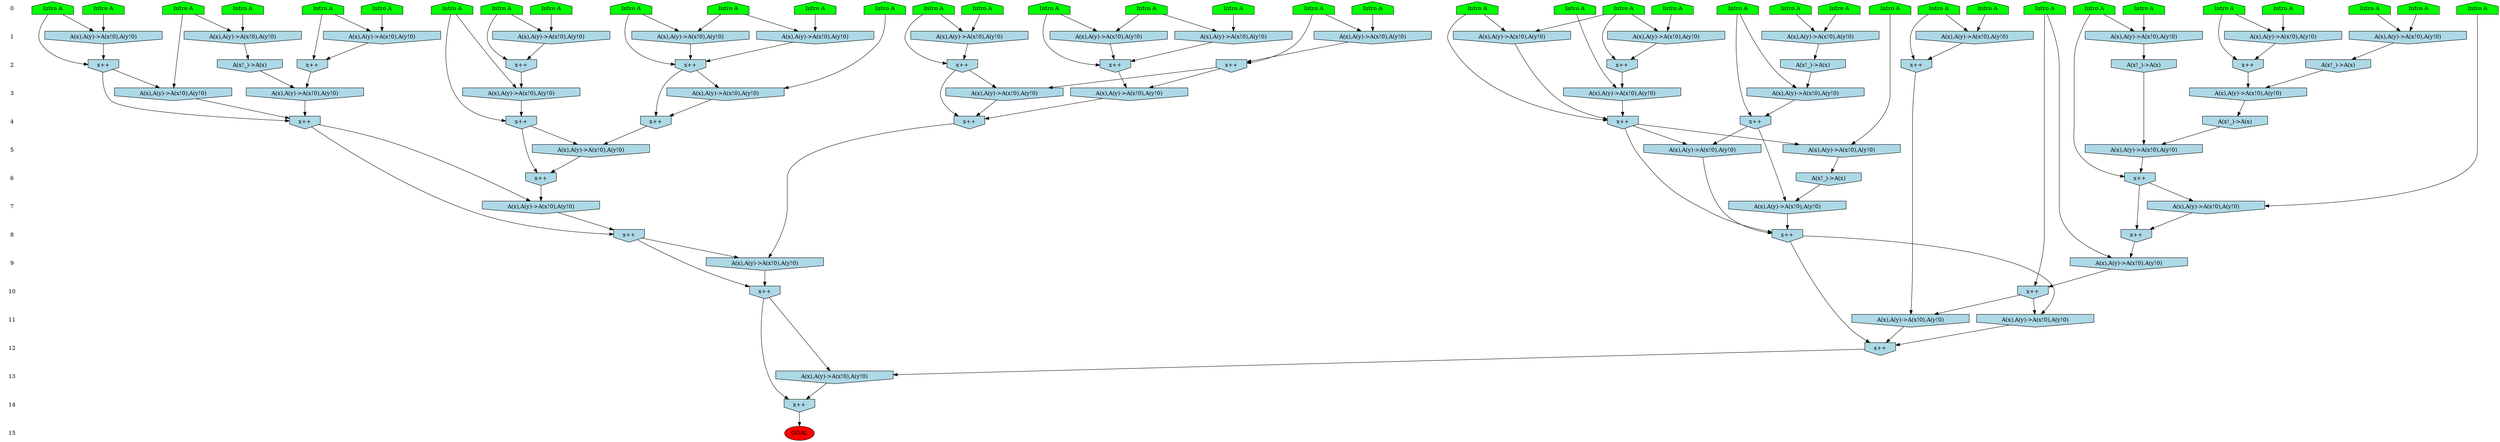 /* Compression of 1 causal flows obtained in average at 2.640373E+00 t.u */
/* Compressed causal flows were: [812] */
digraph G{
 ranksep=.5 ; 
{ rank = same ; "0" [shape=plaintext] ; node_1 [label ="Intro A", shape=house, style=filled, fillcolor=green] ;
node_2 [label ="Intro A", shape=house, style=filled, fillcolor=green] ;
node_3 [label ="Intro A", shape=house, style=filled, fillcolor=green] ;
node_4 [label ="Intro A", shape=house, style=filled, fillcolor=green] ;
node_5 [label ="Intro A", shape=house, style=filled, fillcolor=green] ;
node_6 [label ="Intro A", shape=house, style=filled, fillcolor=green] ;
node_7 [label ="Intro A", shape=house, style=filled, fillcolor=green] ;
node_8 [label ="Intro A", shape=house, style=filled, fillcolor=green] ;
node_9 [label ="Intro A", shape=house, style=filled, fillcolor=green] ;
node_10 [label ="Intro A", shape=house, style=filled, fillcolor=green] ;
node_11 [label ="Intro A", shape=house, style=filled, fillcolor=green] ;
node_12 [label ="Intro A", shape=house, style=filled, fillcolor=green] ;
node_13 [label ="Intro A", shape=house, style=filled, fillcolor=green] ;
node_14 [label ="Intro A", shape=house, style=filled, fillcolor=green] ;
node_15 [label ="Intro A", shape=house, style=filled, fillcolor=green] ;
node_16 [label ="Intro A", shape=house, style=filled, fillcolor=green] ;
node_17 [label ="Intro A", shape=house, style=filled, fillcolor=green] ;
node_18 [label ="Intro A", shape=house, style=filled, fillcolor=green] ;
node_19 [label ="Intro A", shape=house, style=filled, fillcolor=green] ;
node_20 [label ="Intro A", shape=house, style=filled, fillcolor=green] ;
node_21 [label ="Intro A", shape=house, style=filled, fillcolor=green] ;
node_22 [label ="Intro A", shape=house, style=filled, fillcolor=green] ;
node_23 [label ="Intro A", shape=house, style=filled, fillcolor=green] ;
node_24 [label ="Intro A", shape=house, style=filled, fillcolor=green] ;
node_25 [label ="Intro A", shape=house, style=filled, fillcolor=green] ;
node_26 [label ="Intro A", shape=house, style=filled, fillcolor=green] ;
node_27 [label ="Intro A", shape=house, style=filled, fillcolor=green] ;
node_28 [label ="Intro A", shape=house, style=filled, fillcolor=green] ;
node_29 [label ="Intro A", shape=house, style=filled, fillcolor=green] ;
node_30 [label ="Intro A", shape=house, style=filled, fillcolor=green] ;
node_31 [label ="Intro A", shape=house, style=filled, fillcolor=green] ;
node_32 [label ="Intro A", shape=house, style=filled, fillcolor=green] ;
node_33 [label ="Intro A", shape=house, style=filled, fillcolor=green] ;
node_34 [label ="Intro A", shape=house, style=filled, fillcolor=green] ;
node_35 [label ="Intro A", shape=house, style=filled, fillcolor=green] ;
node_36 [label ="Intro A", shape=house, style=filled, fillcolor=green] ;
node_37 [label ="Intro A", shape=house, style=filled, fillcolor=green] ;
node_38 [label ="Intro A", shape=house, style=filled, fillcolor=green] ;
}
{ rank = same ; "1" [shape=plaintext] ; node_39 [label="A(x),A(y)->A(x!0),A(y!0)", shape=invhouse, style=filled, fillcolor = lightblue] ;
node_40 [label="A(x),A(y)->A(x!0),A(y!0)", shape=invhouse, style=filled, fillcolor = lightblue] ;
node_41 [label="A(x),A(y)->A(x!0),A(y!0)", shape=invhouse, style=filled, fillcolor = lightblue] ;
node_42 [label="A(x),A(y)->A(x!0),A(y!0)", shape=invhouse, style=filled, fillcolor = lightblue] ;
node_43 [label="A(x),A(y)->A(x!0),A(y!0)", shape=invhouse, style=filled, fillcolor = lightblue] ;
node_44 [label="A(x),A(y)->A(x!0),A(y!0)", shape=invhouse, style=filled, fillcolor = lightblue] ;
node_46 [label="A(x),A(y)->A(x!0),A(y!0)", shape=invhouse, style=filled, fillcolor = lightblue] ;
node_47 [label="A(x),A(y)->A(x!0),A(y!0)", shape=invhouse, style=filled, fillcolor = lightblue] ;
node_48 [label="A(x),A(y)->A(x!0),A(y!0)", shape=invhouse, style=filled, fillcolor = lightblue] ;
node_49 [label="A(x),A(y)->A(x!0),A(y!0)", shape=invhouse, style=filled, fillcolor = lightblue] ;
node_51 [label="A(x),A(y)->A(x!0),A(y!0)", shape=invhouse, style=filled, fillcolor = lightblue] ;
node_52 [label="A(x),A(y)->A(x!0),A(y!0)", shape=invhouse, style=filled, fillcolor = lightblue] ;
node_54 [label="A(x),A(y)->A(x!0),A(y!0)", shape=invhouse, style=filled, fillcolor = lightblue] ;
node_55 [label="A(x),A(y)->A(x!0),A(y!0)", shape=invhouse, style=filled, fillcolor = lightblue] ;
node_57 [label="A(x),A(y)->A(x!0),A(y!0)", shape=invhouse, style=filled, fillcolor = lightblue] ;
node_60 [label="A(x),A(y)->A(x!0),A(y!0)", shape=invhouse, style=filled, fillcolor = lightblue] ;
node_78 [label="A(x),A(y)->A(x!0),A(y!0)", shape=invhouse, style=filled, fillcolor = lightblue] ;
}
{ rank = same ; "2" [shape=plaintext] ; node_45 [label="x++", shape=invhouse, style=filled, fillcolor = lightblue] ;
node_50 [label="x++", shape=invhouse, style=filled, fillcolor = lightblue] ;
node_56 [label="x++", shape=invhouse, style=filled, fillcolor = lightblue] ;
node_58 [label="A(x!_)->A(x)", shape=invhouse, style=filled, fillcolor = lightblue] ;
node_61 [label="A(x!_)->A(x)", shape=invhouse, style=filled, fillcolor = lightblue] ;
node_62 [label="x++", shape=invhouse, style=filled, fillcolor = lightblue] ;
node_63 [label="x++", shape=invhouse, style=filled, fillcolor = lightblue] ;
node_65 [label="A(x!_)->A(x)", shape=invhouse, style=filled, fillcolor = lightblue] ;
node_66 [label="A(x!_)->A(x)", shape=invhouse, style=filled, fillcolor = lightblue] ;
node_67 [label="x++", shape=invhouse, style=filled, fillcolor = lightblue] ;
node_82 [label="x++", shape=invhouse, style=filled, fillcolor = lightblue] ;
node_83 [label="x++", shape=invhouse, style=filled, fillcolor = lightblue] ;
node_84 [label="x++", shape=invhouse, style=filled, fillcolor = lightblue] ;
node_89 [label="x++", shape=invhouse, style=filled, fillcolor = lightblue] ;
}
{ rank = same ; "3" [shape=plaintext] ; node_53 [label="A(x),A(y)->A(x!0),A(y!0)", shape=invhouse, style=filled, fillcolor = lightblue] ;
node_59 [label="A(x),A(y)->A(x!0),A(y!0)", shape=invhouse, style=filled, fillcolor = lightblue] ;
node_68 [label="A(x),A(y)->A(x!0),A(y!0)", shape=invhouse, style=filled, fillcolor = lightblue] ;
node_69 [label="A(x),A(y)->A(x!0),A(y!0)", shape=invhouse, style=filled, fillcolor = lightblue] ;
node_72 [label="A(x),A(y)->A(x!0),A(y!0)", shape=invhouse, style=filled, fillcolor = lightblue] ;
node_73 [label="A(x),A(y)->A(x!0),A(y!0)", shape=invhouse, style=filled, fillcolor = lightblue] ;
node_76 [label="A(x),A(y)->A(x!0),A(y!0)", shape=invhouse, style=filled, fillcolor = lightblue] ;
node_91 [label="A(x),A(y)->A(x!0),A(y!0)", shape=invhouse, style=filled, fillcolor = lightblue] ;
node_94 [label="A(x),A(y)->A(x!0),A(y!0)", shape=invhouse, style=filled, fillcolor = lightblue] ;
}
{ rank = same ; "4" [shape=plaintext] ; node_64 [label="x++", shape=invhouse, style=filled, fillcolor = lightblue] ;
node_70 [label="x++", shape=invhouse, style=filled, fillcolor = lightblue] ;
node_74 [label="x++", shape=invhouse, style=filled, fillcolor = lightblue] ;
node_77 [label="x++", shape=invhouse, style=filled, fillcolor = lightblue] ;
node_79 [label="A(x!_)->A(x)", shape=invhouse, style=filled, fillcolor = lightblue] ;
node_86 [label="x++", shape=invhouse, style=filled, fillcolor = lightblue] ;
node_97 [label="x++", shape=invhouse, style=filled, fillcolor = lightblue] ;
}
{ rank = same ; "5" [shape=plaintext] ; node_71 [label="A(x),A(y)->A(x!0),A(y!0)", shape=invhouse, style=filled, fillcolor = lightblue] ;
node_80 [label="A(x),A(y)->A(x!0),A(y!0)", shape=invhouse, style=filled, fillcolor = lightblue] ;
node_81 [label="A(x),A(y)->A(x!0),A(y!0)", shape=invhouse, style=filled, fillcolor = lightblue] ;
node_92 [label="A(x),A(y)->A(x!0),A(y!0)", shape=invhouse, style=filled, fillcolor = lightblue] ;
}
{ rank = same ; "6" [shape=plaintext] ; node_75 [label="A(x!_)->A(x)", shape=invhouse, style=filled, fillcolor = lightblue] ;
node_85 [label="x++", shape=invhouse, style=filled, fillcolor = lightblue] ;
node_96 [label="x++", shape=invhouse, style=filled, fillcolor = lightblue] ;
}
{ rank = same ; "7" [shape=plaintext] ; node_87 [label="A(x),A(y)->A(x!0),A(y!0)", shape=invhouse, style=filled, fillcolor = lightblue] ;
node_88 [label="A(x),A(y)->A(x!0),A(y!0)", shape=invhouse, style=filled, fillcolor = lightblue] ;
node_102 [label="A(x),A(y)->A(x!0),A(y!0)", shape=invhouse, style=filled, fillcolor = lightblue] ;
}
{ rank = same ; "8" [shape=plaintext] ; node_90 [label="x++", shape=invhouse, style=filled, fillcolor = lightblue] ;
node_93 [label="x++", shape=invhouse, style=filled, fillcolor = lightblue] ;
node_103 [label="x++", shape=invhouse, style=filled, fillcolor = lightblue] ;
}
{ rank = same ; "9" [shape=plaintext] ; node_95 [label="A(x),A(y)->A(x!0),A(y!0)", shape=invhouse, style=filled, fillcolor = lightblue] ;
node_104 [label="A(x),A(y)->A(x!0),A(y!0)", shape=invhouse, style=filled, fillcolor = lightblue] ;
}
{ rank = same ; "10" [shape=plaintext] ; node_98 [label="x++", shape=invhouse, style=filled, fillcolor = lightblue] ;
node_105 [label="x++", shape=invhouse, style=filled, fillcolor = lightblue] ;
}
{ rank = same ; "11" [shape=plaintext] ; node_99 [label="A(x),A(y)->A(x!0),A(y!0)", shape=invhouse, style=filled, fillcolor = lightblue] ;
node_100 [label="A(x),A(y)->A(x!0),A(y!0)", shape=invhouse, style=filled, fillcolor = lightblue] ;
}
{ rank = same ; "12" [shape=plaintext] ; node_101 [label="x++", shape=invhouse, style=filled, fillcolor = lightblue] ;
}
{ rank = same ; "13" [shape=plaintext] ; node_106 [label="A(x),A(y)->A(x!0),A(y!0)", shape=invhouse, style=filled, fillcolor = lightblue] ;
}
{ rank = same ; "14" [shape=plaintext] ; node_107 [label="x++", shape=invhouse, style=filled, fillcolor = lightblue] ;
}
{ rank = same ; "15" [shape=plaintext] ; node_108 [label ="GOAL", style=filled, fillcolor=red] ;
}
"0" -> "1" [style="invis"]; 
"1" -> "2" [style="invis"]; 
"2" -> "3" [style="invis"]; 
"3" -> "4" [style="invis"]; 
"4" -> "5" [style="invis"]; 
"5" -> "6" [style="invis"]; 
"6" -> "7" [style="invis"]; 
"7" -> "8" [style="invis"]; 
"8" -> "9" [style="invis"]; 
"9" -> "10" [style="invis"]; 
"10" -> "11" [style="invis"]; 
"11" -> "12" [style="invis"]; 
"12" -> "13" [style="invis"]; 
"13" -> "14" [style="invis"]; 
"14" -> "15" [style="invis"]; 
node_18 -> node_39
node_31 -> node_39
node_6 -> node_40
node_32 -> node_40
node_18 -> node_41
node_26 -> node_41
node_4 -> node_42
node_29 -> node_42
node_13 -> node_43
node_17 -> node_43
node_34 -> node_44
node_37 -> node_44
node_37 -> node_45
node_44 -> node_45
node_20 -> node_46
node_36 -> node_46
node_24 -> node_47
node_25 -> node_47
node_28 -> node_48
node_33 -> node_48
node_17 -> node_49
node_38 -> node_49
node_17 -> node_50
node_49 -> node_50
node_2 -> node_51
node_8 -> node_51
node_23 -> node_52
node_28 -> node_52
node_5 -> node_53
node_45 -> node_53
node_5 -> node_54
node_7 -> node_54
node_1 -> node_55
node_19 -> node_55
node_23 -> node_56
node_48 -> node_56
node_52 -> node_56
node_16 -> node_57
node_30 -> node_57
node_40 -> node_58
node_15 -> node_59
node_50 -> node_59
node_12 -> node_60
node_27 -> node_60
node_54 -> node_61
node_19 -> node_62
node_55 -> node_62
node_2 -> node_63
node_51 -> node_63
node_13 -> node_64
node_43 -> node_64
node_59 -> node_64
node_47 -> node_65
node_46 -> node_66
node_4 -> node_67
node_42 -> node_67
node_61 -> node_68
node_67 -> node_68
node_63 -> node_69
node_65 -> node_69
node_45 -> node_70
node_53 -> node_70
node_68 -> node_70
node_11 -> node_71
node_64 -> node_71
node_10 -> node_72
node_58 -> node_72
node_14 -> node_73
node_56 -> node_73
node_56 -> node_74
node_73 -> node_74
node_71 -> node_75
node_9 -> node_76
node_62 -> node_76
node_10 -> node_77
node_72 -> node_77
node_3 -> node_78
node_22 -> node_78
node_69 -> node_79
node_64 -> node_80
node_77 -> node_80
node_66 -> node_81
node_79 -> node_81
node_16 -> node_82
node_57 -> node_82
node_26 -> node_83
node_39 -> node_83
node_41 -> node_83
node_12 -> node_84
node_60 -> node_84
node_20 -> node_85
node_81 -> node_85
node_9 -> node_86
node_76 -> node_86
node_75 -> node_87
node_77 -> node_87
node_35 -> node_88
node_85 -> node_88
node_22 -> node_89
node_78 -> node_89
node_64 -> node_90
node_80 -> node_90
node_87 -> node_90
node_83 -> node_91
node_89 -> node_91
node_74 -> node_92
node_86 -> node_92
node_85 -> node_93
node_88 -> node_93
node_84 -> node_94
node_89 -> node_94
node_21 -> node_95
node_93 -> node_95
node_86 -> node_96
node_92 -> node_96
node_84 -> node_97
node_91 -> node_97
node_94 -> node_97
node_21 -> node_98
node_95 -> node_98
node_82 -> node_99
node_98 -> node_99
node_90 -> node_100
node_98 -> node_100
node_90 -> node_101
node_99 -> node_101
node_100 -> node_101
node_70 -> node_102
node_96 -> node_102
node_70 -> node_103
node_102 -> node_103
node_97 -> node_104
node_103 -> node_104
node_103 -> node_105
node_104 -> node_105
node_101 -> node_106
node_105 -> node_106
node_105 -> node_107
node_106 -> node_107
node_107 -> node_108
}
/*
 Dot generation time: 0.000436
*/